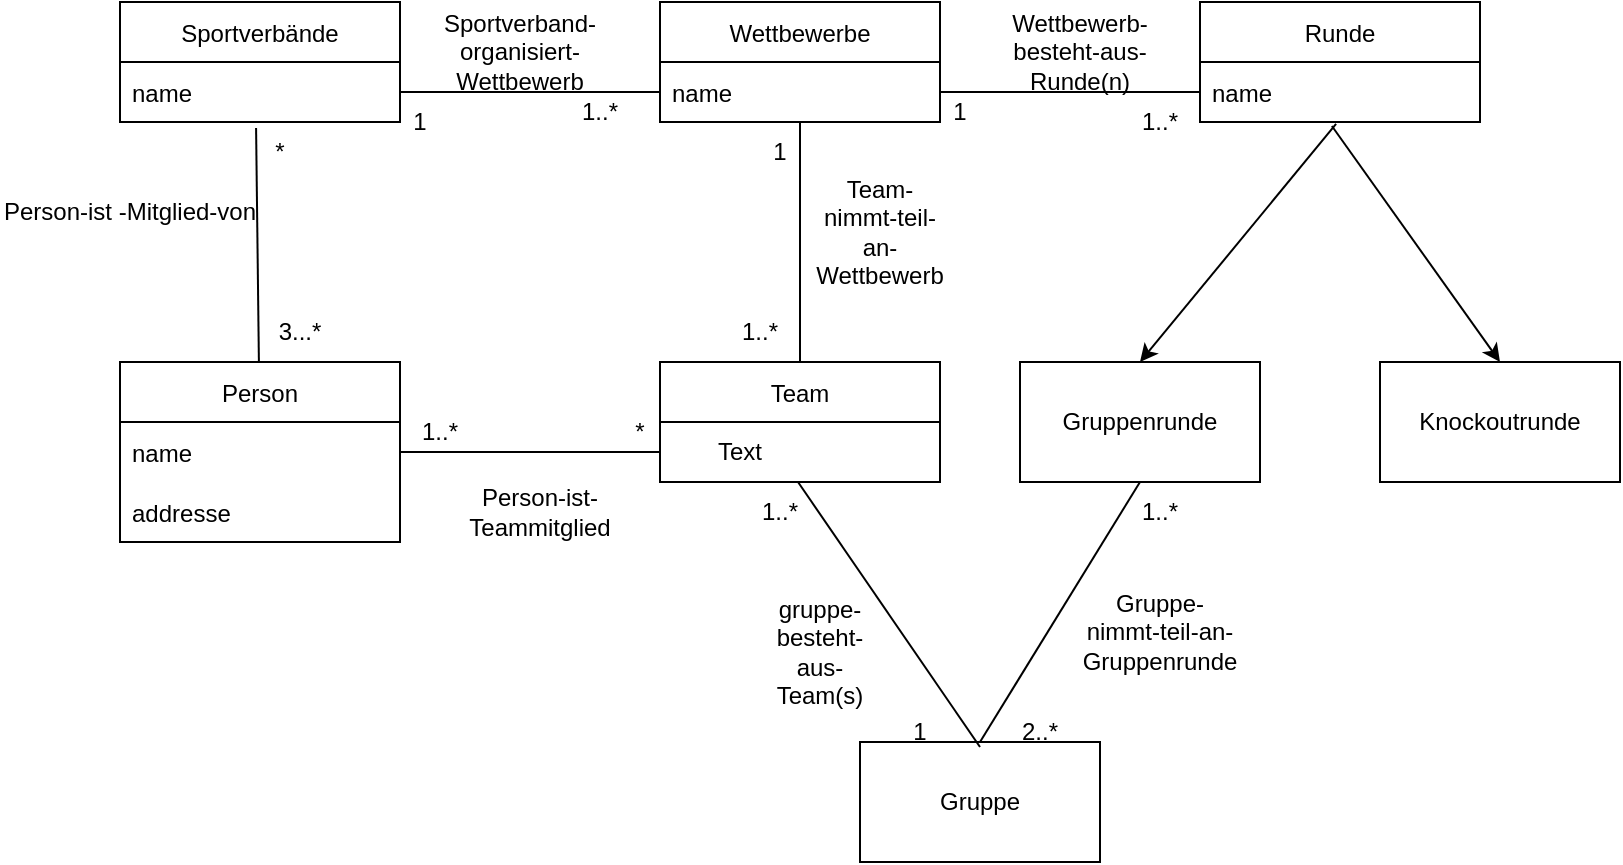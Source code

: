<mxfile version="15.7.3" type="github">
  <diagram id="Y6tCWmC5jtCXB2mAZ9IC" name="Page-1">
    <mxGraphModel dx="979" dy="514" grid="1" gridSize="10" guides="1" tooltips="1" connect="1" arrows="1" fold="1" page="1" pageScale="1" pageWidth="827" pageHeight="1169" math="0" shadow="0">
      <root>
        <mxCell id="0" />
        <mxCell id="1" parent="0" />
        <mxCell id="J3EsFbPAjdvdJDJ-1kNi-5" value="Gruppenrunde&lt;br&gt;" style="rounded=0;whiteSpace=wrap;html=1;" vertex="1" parent="1">
          <mxGeometry x="550" y="300" width="120" height="60" as="geometry" />
        </mxCell>
        <mxCell id="J3EsFbPAjdvdJDJ-1kNi-7" value="Knockoutrunde" style="rounded=0;whiteSpace=wrap;html=1;" vertex="1" parent="1">
          <mxGeometry x="730" y="300" width="120" height="60" as="geometry" />
        </mxCell>
        <mxCell id="J3EsFbPAjdvdJDJ-1kNi-9" value="Sportverbände" style="swimlane;fontStyle=0;childLayout=stackLayout;horizontal=1;startSize=30;horizontalStack=0;resizeParent=1;resizeParentMax=0;resizeLast=0;collapsible=1;marginBottom=0;" vertex="1" parent="1">
          <mxGeometry x="100" y="120" width="140" height="60" as="geometry" />
        </mxCell>
        <mxCell id="J3EsFbPAjdvdJDJ-1kNi-10" value="name" style="text;strokeColor=none;fillColor=none;align=left;verticalAlign=middle;spacingLeft=4;spacingRight=4;overflow=hidden;points=[[0,0.5],[1,0.5]];portConstraint=eastwest;rotatable=0;" vertex="1" parent="J3EsFbPAjdvdJDJ-1kNi-9">
          <mxGeometry y="30" width="140" height="30" as="geometry" />
        </mxCell>
        <mxCell id="J3EsFbPAjdvdJDJ-1kNi-13" value="Person" style="swimlane;fontStyle=0;childLayout=stackLayout;horizontal=1;startSize=30;horizontalStack=0;resizeParent=1;resizeParentMax=0;resizeLast=0;collapsible=1;marginBottom=0;" vertex="1" parent="1">
          <mxGeometry x="100" y="300" width="140" height="90" as="geometry" />
        </mxCell>
        <mxCell id="J3EsFbPAjdvdJDJ-1kNi-14" value="name" style="text;strokeColor=none;fillColor=none;align=left;verticalAlign=middle;spacingLeft=4;spacingRight=4;overflow=hidden;points=[[0,0.5],[1,0.5]];portConstraint=eastwest;rotatable=0;" vertex="1" parent="J3EsFbPAjdvdJDJ-1kNi-13">
          <mxGeometry y="30" width="140" height="30" as="geometry" />
        </mxCell>
        <mxCell id="J3EsFbPAjdvdJDJ-1kNi-15" value="addresse" style="text;strokeColor=none;fillColor=none;align=left;verticalAlign=middle;spacingLeft=4;spacingRight=4;overflow=hidden;points=[[0,0.5],[1,0.5]];portConstraint=eastwest;rotatable=0;" vertex="1" parent="J3EsFbPAjdvdJDJ-1kNi-13">
          <mxGeometry y="60" width="140" height="30" as="geometry" />
        </mxCell>
        <mxCell id="J3EsFbPAjdvdJDJ-1kNi-17" value="Wettbewerbe" style="swimlane;fontStyle=0;childLayout=stackLayout;horizontal=1;startSize=30;horizontalStack=0;resizeParent=1;resizeParentMax=0;resizeLast=0;collapsible=1;marginBottom=0;" vertex="1" parent="1">
          <mxGeometry x="370" y="120" width="140" height="60" as="geometry" />
        </mxCell>
        <mxCell id="J3EsFbPAjdvdJDJ-1kNi-18" value="name" style="text;strokeColor=none;fillColor=none;align=left;verticalAlign=middle;spacingLeft=4;spacingRight=4;overflow=hidden;points=[[0,0.5],[1,0.5]];portConstraint=eastwest;rotatable=0;" vertex="1" parent="J3EsFbPAjdvdJDJ-1kNi-17">
          <mxGeometry y="30" width="140" height="30" as="geometry" />
        </mxCell>
        <mxCell id="J3EsFbPAjdvdJDJ-1kNi-22" value="Team" style="swimlane;fontStyle=0;childLayout=stackLayout;horizontal=1;startSize=30;horizontalStack=0;resizeParent=1;resizeParentMax=0;resizeLast=0;collapsible=1;marginBottom=0;" vertex="1" parent="1">
          <mxGeometry x="370" y="300" width="140" height="60" as="geometry" />
        </mxCell>
        <mxCell id="J3EsFbPAjdvdJDJ-1kNi-26" value="Runde" style="swimlane;fontStyle=0;childLayout=stackLayout;horizontal=1;startSize=30;horizontalStack=0;resizeParent=1;resizeParentMax=0;resizeLast=0;collapsible=1;marginBottom=0;" vertex="1" parent="1">
          <mxGeometry x="640" y="120" width="140" height="60" as="geometry" />
        </mxCell>
        <mxCell id="J3EsFbPAjdvdJDJ-1kNi-27" value="name" style="text;strokeColor=none;fillColor=none;align=left;verticalAlign=middle;spacingLeft=4;spacingRight=4;overflow=hidden;points=[[0,0.5],[1,0.5]];portConstraint=eastwest;rotatable=0;" vertex="1" parent="J3EsFbPAjdvdJDJ-1kNi-26">
          <mxGeometry y="30" width="140" height="30" as="geometry" />
        </mxCell>
        <mxCell id="J3EsFbPAjdvdJDJ-1kNi-34" value="Gruppe" style="rounded=0;whiteSpace=wrap;html=1;" vertex="1" parent="1">
          <mxGeometry x="470" y="490" width="120" height="60" as="geometry" />
        </mxCell>
        <mxCell id="J3EsFbPAjdvdJDJ-1kNi-35" value="" style="endArrow=none;html=1;rounded=0;entryX=0.486;entryY=1.1;entryDx=0;entryDy=0;entryPerimeter=0;" edge="1" parent="1" source="J3EsFbPAjdvdJDJ-1kNi-13" target="J3EsFbPAjdvdJDJ-1kNi-10">
          <mxGeometry width="50" height="50" relative="1" as="geometry">
            <mxPoint x="110" y="230" as="sourcePoint" />
            <mxPoint x="160" y="180" as="targetPoint" />
          </mxGeometry>
        </mxCell>
        <mxCell id="J3EsFbPAjdvdJDJ-1kNi-36" value="3...*" style="text;html=1;strokeColor=none;fillColor=none;align=center;verticalAlign=middle;whiteSpace=wrap;rounded=0;" vertex="1" parent="1">
          <mxGeometry x="160" y="270" width="60" height="30" as="geometry" />
        </mxCell>
        <mxCell id="J3EsFbPAjdvdJDJ-1kNi-37" value="*" style="text;html=1;strokeColor=none;fillColor=none;align=center;verticalAlign=middle;whiteSpace=wrap;rounded=0;" vertex="1" parent="1">
          <mxGeometry x="150" y="180" width="60" height="30" as="geometry" />
        </mxCell>
        <mxCell id="J3EsFbPAjdvdJDJ-1kNi-39" value="Person-ist -Mitglied-von&lt;br&gt;" style="text;html=1;strokeColor=none;fillColor=none;align=center;verticalAlign=middle;whiteSpace=wrap;rounded=0;" vertex="1" parent="1">
          <mxGeometry x="40" y="210" width="130" height="30" as="geometry" />
        </mxCell>
        <mxCell id="J3EsFbPAjdvdJDJ-1kNi-40" value="" style="endArrow=none;html=1;rounded=0;entryX=0;entryY=0.5;entryDx=0;entryDy=0;exitX=1;exitY=0.5;exitDx=0;exitDy=0;" edge="1" parent="1" source="J3EsFbPAjdvdJDJ-1kNi-10" target="J3EsFbPAjdvdJDJ-1kNi-18">
          <mxGeometry width="50" height="50" relative="1" as="geometry">
            <mxPoint x="280" y="200" as="sourcePoint" />
            <mxPoint x="330" y="150" as="targetPoint" />
          </mxGeometry>
        </mxCell>
        <mxCell id="J3EsFbPAjdvdJDJ-1kNi-41" value="Sportverband-organisiert-Wettbewerb&lt;br&gt;" style="text;html=1;strokeColor=none;fillColor=none;align=center;verticalAlign=middle;whiteSpace=wrap;rounded=0;" vertex="1" parent="1">
          <mxGeometry x="270" y="130" width="60" height="30" as="geometry" />
        </mxCell>
        <mxCell id="J3EsFbPAjdvdJDJ-1kNi-42" value="1" style="text;html=1;strokeColor=none;fillColor=none;align=center;verticalAlign=middle;whiteSpace=wrap;rounded=0;" vertex="1" parent="1">
          <mxGeometry x="220" y="165" width="60" height="30" as="geometry" />
        </mxCell>
        <mxCell id="J3EsFbPAjdvdJDJ-1kNi-43" value="1..*" style="text;html=1;strokeColor=none;fillColor=none;align=center;verticalAlign=middle;whiteSpace=wrap;rounded=0;" vertex="1" parent="1">
          <mxGeometry x="310" y="160" width="60" height="30" as="geometry" />
        </mxCell>
        <mxCell id="J3EsFbPAjdvdJDJ-1kNi-44" value="" style="endArrow=none;html=1;rounded=0;exitX=0.5;exitY=0;exitDx=0;exitDy=0;" edge="1" parent="1" source="J3EsFbPAjdvdJDJ-1kNi-22" target="J3EsFbPAjdvdJDJ-1kNi-18">
          <mxGeometry width="50" height="50" relative="1" as="geometry">
            <mxPoint x="360" y="230" as="sourcePoint" />
            <mxPoint x="410" y="180" as="targetPoint" />
            <Array as="points">
              <mxPoint x="440" y="230" />
            </Array>
          </mxGeometry>
        </mxCell>
        <mxCell id="J3EsFbPAjdvdJDJ-1kNi-45" value="Team-nimmt-teil-an-Wettbewerb" style="text;html=1;strokeColor=none;fillColor=none;align=center;verticalAlign=middle;whiteSpace=wrap;rounded=0;" vertex="1" parent="1">
          <mxGeometry x="450" y="220" width="60" height="30" as="geometry" />
        </mxCell>
        <mxCell id="J3EsFbPAjdvdJDJ-1kNi-46" value="1..*" style="text;html=1;strokeColor=none;fillColor=none;align=center;verticalAlign=middle;whiteSpace=wrap;rounded=0;" vertex="1" parent="1">
          <mxGeometry x="390" y="270" width="60" height="30" as="geometry" />
        </mxCell>
        <mxCell id="J3EsFbPAjdvdJDJ-1kNi-47" value="1" style="text;html=1;strokeColor=none;fillColor=none;align=center;verticalAlign=middle;whiteSpace=wrap;rounded=0;" vertex="1" parent="1">
          <mxGeometry x="400" y="180" width="60" height="30" as="geometry" />
        </mxCell>
        <mxCell id="J3EsFbPAjdvdJDJ-1kNi-48" value="" style="endArrow=none;html=1;rounded=0;entryX=0;entryY=0.75;entryDx=0;entryDy=0;exitX=1;exitY=0.5;exitDx=0;exitDy=0;" edge="1" parent="1" source="J3EsFbPAjdvdJDJ-1kNi-14" target="J3EsFbPAjdvdJDJ-1kNi-22">
          <mxGeometry width="50" height="50" relative="1" as="geometry">
            <mxPoint x="290" y="360" as="sourcePoint" />
            <mxPoint x="340" y="310" as="targetPoint" />
          </mxGeometry>
        </mxCell>
        <mxCell id="J3EsFbPAjdvdJDJ-1kNi-49" value="Person-ist-Teammitglied" style="text;html=1;strokeColor=none;fillColor=none;align=center;verticalAlign=middle;whiteSpace=wrap;rounded=0;" vertex="1" parent="1">
          <mxGeometry x="280" y="360" width="60" height="30" as="geometry" />
        </mxCell>
        <mxCell id="J3EsFbPAjdvdJDJ-1kNi-50" value="1..*" style="text;html=1;strokeColor=none;fillColor=none;align=center;verticalAlign=middle;whiteSpace=wrap;rounded=0;" vertex="1" parent="1">
          <mxGeometry x="230" y="320" width="60" height="30" as="geometry" />
        </mxCell>
        <mxCell id="J3EsFbPAjdvdJDJ-1kNi-51" value="*" style="text;html=1;strokeColor=none;fillColor=none;align=center;verticalAlign=middle;whiteSpace=wrap;rounded=0;" vertex="1" parent="1">
          <mxGeometry x="330" y="320" width="60" height="30" as="geometry" />
        </mxCell>
        <mxCell id="J3EsFbPAjdvdJDJ-1kNi-53" value="" style="endArrow=none;html=1;rounded=0;entryX=0;entryY=0.5;entryDx=0;entryDy=0;exitX=1;exitY=0.5;exitDx=0;exitDy=0;" edge="1" parent="1" source="J3EsFbPAjdvdJDJ-1kNi-18" target="J3EsFbPAjdvdJDJ-1kNi-27">
          <mxGeometry width="50" height="50" relative="1" as="geometry">
            <mxPoint x="540" y="210" as="sourcePoint" />
            <mxPoint x="590" y="160" as="targetPoint" />
          </mxGeometry>
        </mxCell>
        <mxCell id="J3EsFbPAjdvdJDJ-1kNi-55" value="Wettbewerb-besteht-aus-Runde(n)" style="text;html=1;strokeColor=none;fillColor=none;align=center;verticalAlign=middle;whiteSpace=wrap;rounded=0;" vertex="1" parent="1">
          <mxGeometry x="550" y="130" width="60" height="30" as="geometry" />
        </mxCell>
        <mxCell id="J3EsFbPAjdvdJDJ-1kNi-56" value="1..*&lt;br&gt;" style="text;html=1;strokeColor=none;fillColor=none;align=center;verticalAlign=middle;whiteSpace=wrap;rounded=0;" vertex="1" parent="1">
          <mxGeometry x="590" y="165" width="60" height="30" as="geometry" />
        </mxCell>
        <mxCell id="J3EsFbPAjdvdJDJ-1kNi-57" value="1" style="text;html=1;strokeColor=none;fillColor=none;align=center;verticalAlign=middle;whiteSpace=wrap;rounded=0;" vertex="1" parent="1">
          <mxGeometry x="490" y="160" width="60" height="30" as="geometry" />
        </mxCell>
        <mxCell id="J3EsFbPAjdvdJDJ-1kNi-60" value="" style="endArrow=classic;html=1;rounded=0;exitX=0.471;exitY=1.067;exitDx=0;exitDy=0;exitPerimeter=0;entryX=0.5;entryY=0;entryDx=0;entryDy=0;" edge="1" parent="1" source="J3EsFbPAjdvdJDJ-1kNi-27" target="J3EsFbPAjdvdJDJ-1kNi-7">
          <mxGeometry width="50" height="50" relative="1" as="geometry">
            <mxPoint x="715" y="230" as="sourcePoint" />
            <mxPoint x="765" y="180" as="targetPoint" />
          </mxGeometry>
        </mxCell>
        <mxCell id="J3EsFbPAjdvdJDJ-1kNi-61" value="" style="endArrow=classic;html=1;rounded=0;exitX=0.486;exitY=1.033;exitDx=0;exitDy=0;exitPerimeter=0;entryX=0.5;entryY=0;entryDx=0;entryDy=0;" edge="1" parent="1" source="J3EsFbPAjdvdJDJ-1kNi-27" target="J3EsFbPAjdvdJDJ-1kNi-5">
          <mxGeometry width="50" height="50" relative="1" as="geometry">
            <mxPoint x="715.94" y="192.01" as="sourcePoint" />
            <mxPoint x="790" y="250" as="targetPoint" />
          </mxGeometry>
        </mxCell>
        <mxCell id="J3EsFbPAjdvdJDJ-1kNi-63" value="" style="endArrow=none;html=1;rounded=0;exitX=0.5;exitY=0;exitDx=0;exitDy=0;entryX=0.5;entryY=1;entryDx=0;entryDy=0;" edge="1" parent="1" source="J3EsFbPAjdvdJDJ-1kNi-34" target="J3EsFbPAjdvdJDJ-1kNi-5">
          <mxGeometry width="50" height="50" relative="1" as="geometry">
            <mxPoint x="550" y="410" as="sourcePoint" />
            <mxPoint x="600" y="360" as="targetPoint" />
          </mxGeometry>
        </mxCell>
        <mxCell id="J3EsFbPAjdvdJDJ-1kNi-65" value="Gruppe-nimmt-teil-an-Gruppenrunde" style="text;html=1;strokeColor=none;fillColor=none;align=center;verticalAlign=middle;whiteSpace=wrap;rounded=0;" vertex="1" parent="1">
          <mxGeometry x="590" y="420" width="60" height="30" as="geometry" />
        </mxCell>
        <mxCell id="J3EsFbPAjdvdJDJ-1kNi-66" value="Text" style="text;html=1;strokeColor=none;fillColor=none;align=center;verticalAlign=middle;whiteSpace=wrap;rounded=0;" vertex="1" parent="1">
          <mxGeometry x="380" y="330" width="60" height="30" as="geometry" />
        </mxCell>
        <mxCell id="J3EsFbPAjdvdJDJ-1kNi-67" value="2..*" style="text;html=1;strokeColor=none;fillColor=none;align=center;verticalAlign=middle;whiteSpace=wrap;rounded=0;" vertex="1" parent="1">
          <mxGeometry x="530" y="470" width="60" height="30" as="geometry" />
        </mxCell>
        <mxCell id="J3EsFbPAjdvdJDJ-1kNi-68" value="" style="endArrow=none;html=1;rounded=0;exitX=0;exitY=0.75;exitDx=0;exitDy=0;" edge="1" parent="1" source="J3EsFbPAjdvdJDJ-1kNi-67">
          <mxGeometry width="50" height="50" relative="1" as="geometry">
            <mxPoint x="389" y="410" as="sourcePoint" />
            <mxPoint x="439" y="360" as="targetPoint" />
          </mxGeometry>
        </mxCell>
        <mxCell id="J3EsFbPAjdvdJDJ-1kNi-70" value="1..*&lt;br&gt;" style="text;html=1;strokeColor=none;fillColor=none;align=center;verticalAlign=middle;whiteSpace=wrap;rounded=0;" vertex="1" parent="1">
          <mxGeometry x="590" y="360" width="60" height="30" as="geometry" />
        </mxCell>
        <mxCell id="J3EsFbPAjdvdJDJ-1kNi-71" value="1" style="text;html=1;strokeColor=none;fillColor=none;align=center;verticalAlign=middle;whiteSpace=wrap;rounded=0;" vertex="1" parent="1">
          <mxGeometry x="470" y="470" width="60" height="30" as="geometry" />
        </mxCell>
        <mxCell id="J3EsFbPAjdvdJDJ-1kNi-72" value="1..*" style="text;html=1;strokeColor=none;fillColor=none;align=center;verticalAlign=middle;whiteSpace=wrap;rounded=0;" vertex="1" parent="1">
          <mxGeometry x="400" y="360" width="60" height="30" as="geometry" />
        </mxCell>
        <mxCell id="J3EsFbPAjdvdJDJ-1kNi-73" value="gruppe-besteht-aus-Team(s)" style="text;html=1;strokeColor=none;fillColor=none;align=center;verticalAlign=middle;whiteSpace=wrap;rounded=0;" vertex="1" parent="1">
          <mxGeometry x="420" y="430" width="60" height="30" as="geometry" />
        </mxCell>
      </root>
    </mxGraphModel>
  </diagram>
</mxfile>
